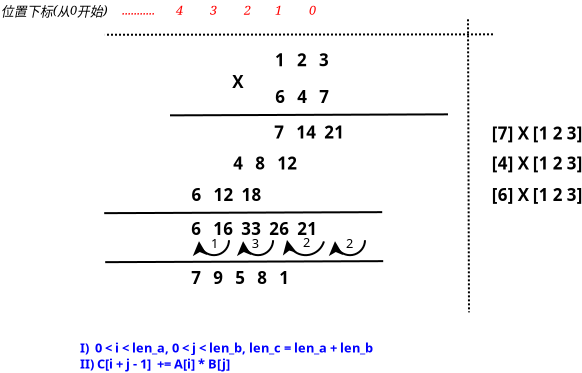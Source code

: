 <?xml version="1.0" encoding="UTF-8"?>
<dia:diagram xmlns:dia="http://www.lysator.liu.se/~alla/dia/">
  <dia:layer name="背景" visible="true" active="true">
    <dia:object type="Standard - Text" version="1" id="O0">
      <dia:attribute name="obj_pos">
        <dia:point val="16,4.141"/>
      </dia:attribute>
      <dia:attribute name="obj_bb">
        <dia:rectangle val="16,3.374;20.615,4.454"/>
      </dia:attribute>
      <dia:attribute name="text">
        <dia:composite type="text">
          <dia:attribute name="string">
            <dia:string>#1   2   3#</dia:string>
          </dia:attribute>
          <dia:attribute name="font">
            <dia:font family="Courier 10 Pitch" style="80" name="Courier"/>
          </dia:attribute>
          <dia:attribute name="height">
            <dia:real val="1.058"/>
          </dia:attribute>
          <dia:attribute name="pos">
            <dia:point val="16,4.141"/>
          </dia:attribute>
          <dia:attribute name="color">
            <dia:color val="#000000"/>
          </dia:attribute>
          <dia:attribute name="alignment">
            <dia:enum val="0"/>
          </dia:attribute>
        </dia:composite>
      </dia:attribute>
      <dia:attribute name="valign">
        <dia:enum val="3"/>
      </dia:attribute>
    </dia:object>
    <dia:object type="Standard - Text" version="1" id="O1">
      <dia:attribute name="obj_pos">
        <dia:point val="16.01,5.979"/>
      </dia:attribute>
      <dia:attribute name="obj_bb">
        <dia:rectangle val="16.01,5.211;20.625,6.292"/>
      </dia:attribute>
      <dia:attribute name="text">
        <dia:composite type="text">
          <dia:attribute name="string">
            <dia:string>#6   4   7#</dia:string>
          </dia:attribute>
          <dia:attribute name="font">
            <dia:font family="Courier 10 Pitch" style="80" name="Courier"/>
          </dia:attribute>
          <dia:attribute name="height">
            <dia:real val="1.058"/>
          </dia:attribute>
          <dia:attribute name="pos">
            <dia:point val="16.01,5.979"/>
          </dia:attribute>
          <dia:attribute name="color">
            <dia:color val="#000000"/>
          </dia:attribute>
          <dia:attribute name="alignment">
            <dia:enum val="0"/>
          </dia:attribute>
        </dia:composite>
      </dia:attribute>
      <dia:attribute name="valign">
        <dia:enum val="3"/>
      </dia:attribute>
    </dia:object>
    <dia:object type="Standard - Text" version="1" id="O2">
      <dia:attribute name="obj_pos">
        <dia:point val="13.86,5.232"/>
      </dia:attribute>
      <dia:attribute name="obj_bb">
        <dia:rectangle val="13.86,4.49;14.37,5.495"/>
      </dia:attribute>
      <dia:attribute name="text">
        <dia:composite type="text">
          <dia:attribute name="string">
            <dia:string>#X#</dia:string>
          </dia:attribute>
          <dia:attribute name="font">
            <dia:font family="Courier 10 Pitch" style="80" name="Courier"/>
          </dia:attribute>
          <dia:attribute name="height">
            <dia:real val="1.058"/>
          </dia:attribute>
          <dia:attribute name="pos">
            <dia:point val="13.86,5.232"/>
          </dia:attribute>
          <dia:attribute name="color">
            <dia:color val="#000000"/>
          </dia:attribute>
          <dia:attribute name="alignment">
            <dia:enum val="0"/>
          </dia:attribute>
        </dia:composite>
      </dia:attribute>
      <dia:attribute name="valign">
        <dia:enum val="3"/>
      </dia:attribute>
    </dia:object>
    <dia:object type="Standard - Line" version="0" id="O3">
      <dia:attribute name="obj_pos">
        <dia:point val="10.75,6.6"/>
      </dia:attribute>
      <dia:attribute name="obj_bb">
        <dia:rectangle val="10.7,6.5;24.7,6.65"/>
      </dia:attribute>
      <dia:attribute name="conn_endpoints">
        <dia:point val="10.75,6.6"/>
        <dia:point val="24.65,6.55"/>
      </dia:attribute>
      <dia:attribute name="numcp">
        <dia:int val="1"/>
      </dia:attribute>
    </dia:object>
    <dia:object type="Standard - Text" version="1" id="O4">
      <dia:attribute name="obj_pos">
        <dia:point val="15.96,7.762"/>
      </dia:attribute>
      <dia:attribute name="obj_bb">
        <dia:rectangle val="15.96,7.02;21.06,8.025"/>
      </dia:attribute>
      <dia:attribute name="text">
        <dia:composite type="text">
          <dia:attribute name="string">
            <dia:string>#7   14  21#</dia:string>
          </dia:attribute>
          <dia:attribute name="font">
            <dia:font family="Courier 10 Pitch" style="80" name="Courier"/>
          </dia:attribute>
          <dia:attribute name="height">
            <dia:real val="1.058"/>
          </dia:attribute>
          <dia:attribute name="pos">
            <dia:point val="15.96,7.762"/>
          </dia:attribute>
          <dia:attribute name="color">
            <dia:color val="#000000"/>
          </dia:attribute>
          <dia:attribute name="alignment">
            <dia:enum val="0"/>
          </dia:attribute>
        </dia:composite>
      </dia:attribute>
      <dia:attribute name="valign">
        <dia:enum val="3"/>
      </dia:attribute>
    </dia:object>
    <dia:object type="Standard - Text" version="1" id="O5">
      <dia:attribute name="obj_pos">
        <dia:point val="13.91,9.312"/>
      </dia:attribute>
      <dia:attribute name="obj_bb">
        <dia:rectangle val="13.91,8.57;19.01,9.575"/>
      </dia:attribute>
      <dia:attribute name="text">
        <dia:composite type="text">
          <dia:attribute name="string">
            <dia:string>#4   8   12#</dia:string>
          </dia:attribute>
          <dia:attribute name="font">
            <dia:font family="Courier 10 Pitch" style="80" name="Courier"/>
          </dia:attribute>
          <dia:attribute name="height">
            <dia:real val="1.058"/>
          </dia:attribute>
          <dia:attribute name="pos">
            <dia:point val="13.91,9.312"/>
          </dia:attribute>
          <dia:attribute name="color">
            <dia:color val="#000000"/>
          </dia:attribute>
          <dia:attribute name="alignment">
            <dia:enum val="0"/>
          </dia:attribute>
        </dia:composite>
      </dia:attribute>
      <dia:attribute name="valign">
        <dia:enum val="3"/>
      </dia:attribute>
    </dia:object>
    <dia:object type="Standard - Text" version="1" id="O6">
      <dia:attribute name="obj_pos">
        <dia:point val="11.82,10.883"/>
      </dia:attribute>
      <dia:attribute name="obj_bb">
        <dia:rectangle val="11.82,10.14;16.92,11.145"/>
      </dia:attribute>
      <dia:attribute name="text">
        <dia:composite type="text">
          <dia:attribute name="string">
            <dia:string>#6   12  18#</dia:string>
          </dia:attribute>
          <dia:attribute name="font">
            <dia:font family="Courier 10 Pitch" style="80" name="Courier"/>
          </dia:attribute>
          <dia:attribute name="height">
            <dia:real val="1.058"/>
          </dia:attribute>
          <dia:attribute name="pos">
            <dia:point val="11.82,10.883"/>
          </dia:attribute>
          <dia:attribute name="color">
            <dia:color val="#000000"/>
          </dia:attribute>
          <dia:attribute name="alignment">
            <dia:enum val="0"/>
          </dia:attribute>
        </dia:composite>
      </dia:attribute>
      <dia:attribute name="valign">
        <dia:enum val="3"/>
      </dia:attribute>
    </dia:object>
    <dia:object type="Standard - Line" version="0" id="O7">
      <dia:attribute name="obj_pos">
        <dia:point val="7.46,11.49"/>
      </dia:attribute>
      <dia:attribute name="obj_bb">
        <dia:rectangle val="7.41,11.39;21.41,11.54"/>
      </dia:attribute>
      <dia:attribute name="conn_endpoints">
        <dia:point val="7.46,11.49"/>
        <dia:point val="21.36,11.44"/>
      </dia:attribute>
      <dia:attribute name="numcp">
        <dia:int val="1"/>
      </dia:attribute>
    </dia:object>
    <dia:object type="Standard - Text" version="1" id="O8">
      <dia:attribute name="obj_pos">
        <dia:point val="11.81,12.582"/>
      </dia:attribute>
      <dia:attribute name="obj_bb">
        <dia:rectangle val="11.81,11.84;22.01,12.845"/>
      </dia:attribute>
      <dia:attribute name="text">
        <dia:composite type="text">
          <dia:attribute name="string">
            <dia:string>#6   16  33  26  21  #</dia:string>
          </dia:attribute>
          <dia:attribute name="font">
            <dia:font family="Courier 10 Pitch" style="80" name="Courier"/>
          </dia:attribute>
          <dia:attribute name="height">
            <dia:real val="1.058"/>
          </dia:attribute>
          <dia:attribute name="pos">
            <dia:point val="11.81,12.582"/>
          </dia:attribute>
          <dia:attribute name="color">
            <dia:color val="#000000"/>
          </dia:attribute>
          <dia:attribute name="alignment">
            <dia:enum val="0"/>
          </dia:attribute>
        </dia:composite>
      </dia:attribute>
      <dia:attribute name="valign">
        <dia:enum val="3"/>
      </dia:attribute>
    </dia:object>
    <dia:object type="Standard - Line" version="0" id="O9">
      <dia:attribute name="obj_pos">
        <dia:point val="7.51,13.94"/>
      </dia:attribute>
      <dia:attribute name="obj_bb">
        <dia:rectangle val="7.46,13.84;21.46,13.99"/>
      </dia:attribute>
      <dia:attribute name="conn_endpoints">
        <dia:point val="7.51,13.94"/>
        <dia:point val="21.41,13.89"/>
      </dia:attribute>
      <dia:attribute name="numcp">
        <dia:int val="1"/>
      </dia:attribute>
    </dia:object>
    <dia:object type="Standard - Text" version="1" id="O10">
      <dia:attribute name="obj_pos">
        <dia:point val="11.81,15.033"/>
      </dia:attribute>
      <dia:attribute name="obj_bb">
        <dia:rectangle val="11.81,14.265;21.525,15.345"/>
      </dia:attribute>
      <dia:attribute name="text">
        <dia:composite type="text">
          <dia:attribute name="string">
            <dia:string>#7   9   5   8   1  #</dia:string>
          </dia:attribute>
          <dia:attribute name="font">
            <dia:font family="Courier 10 Pitch" style="80" name="Courier"/>
          </dia:attribute>
          <dia:attribute name="height">
            <dia:real val="1.058"/>
          </dia:attribute>
          <dia:attribute name="pos">
            <dia:point val="11.81,15.033"/>
          </dia:attribute>
          <dia:attribute name="color">
            <dia:color val="#000000"/>
          </dia:attribute>
          <dia:attribute name="alignment">
            <dia:enum val="0"/>
          </dia:attribute>
        </dia:composite>
      </dia:attribute>
      <dia:attribute name="valign">
        <dia:enum val="3"/>
      </dia:attribute>
    </dia:object>
    <dia:object type="Standard - Text" version="1" id="O11">
      <dia:attribute name="obj_pos">
        <dia:point val="26.843,7.812"/>
      </dia:attribute>
      <dia:attribute name="obj_bb">
        <dia:rectangle val="26.843,7.07;33.472,8.075"/>
      </dia:attribute>
      <dia:attribute name="text">
        <dia:composite type="text">
          <dia:attribute name="string">
            <dia:string>#[7] X [1 2 3]#</dia:string>
          </dia:attribute>
          <dia:attribute name="font">
            <dia:font family="Courier 10 Pitch" style="80" name="Courier"/>
          </dia:attribute>
          <dia:attribute name="height">
            <dia:real val="1.058"/>
          </dia:attribute>
          <dia:attribute name="pos">
            <dia:point val="26.843,7.812"/>
          </dia:attribute>
          <dia:attribute name="color">
            <dia:color val="#000000"/>
          </dia:attribute>
          <dia:attribute name="alignment">
            <dia:enum val="0"/>
          </dia:attribute>
        </dia:composite>
      </dia:attribute>
      <dia:attribute name="valign">
        <dia:enum val="3"/>
      </dia:attribute>
    </dia:object>
    <dia:object type="Standard - Text" version="1" id="O12">
      <dia:attribute name="obj_pos">
        <dia:point val="26.843,9.312"/>
      </dia:attribute>
      <dia:attribute name="obj_bb">
        <dia:rectangle val="26.843,8.545;33.498,9.625"/>
      </dia:attribute>
      <dia:attribute name="text">
        <dia:composite type="text">
          <dia:attribute name="string">
            <dia:string>#[4] X [1 2 3]#</dia:string>
          </dia:attribute>
          <dia:attribute name="font">
            <dia:font family="Courier 10 Pitch" style="80" name="Courier"/>
          </dia:attribute>
          <dia:attribute name="height">
            <dia:real val="1.058"/>
          </dia:attribute>
          <dia:attribute name="pos">
            <dia:point val="26.843,9.312"/>
          </dia:attribute>
          <dia:attribute name="color">
            <dia:color val="#000000"/>
          </dia:attribute>
          <dia:attribute name="alignment">
            <dia:enum val="0"/>
          </dia:attribute>
        </dia:composite>
      </dia:attribute>
      <dia:attribute name="valign">
        <dia:enum val="3"/>
      </dia:attribute>
    </dia:object>
    <dia:object type="Standard - Text" version="1" id="O13">
      <dia:attribute name="obj_pos">
        <dia:point val="26.843,10.883"/>
      </dia:attribute>
      <dia:attribute name="obj_bb">
        <dia:rectangle val="26.843,10.115;33.498,11.195"/>
      </dia:attribute>
      <dia:attribute name="text">
        <dia:composite type="text">
          <dia:attribute name="string">
            <dia:string>#[6] X [1 2 3]#</dia:string>
          </dia:attribute>
          <dia:attribute name="font">
            <dia:font family="Courier 10 Pitch" style="80" name="Courier"/>
          </dia:attribute>
          <dia:attribute name="height">
            <dia:real val="1.058"/>
          </dia:attribute>
          <dia:attribute name="pos">
            <dia:point val="26.843,10.883"/>
          </dia:attribute>
          <dia:attribute name="color">
            <dia:color val="#000000"/>
          </dia:attribute>
          <dia:attribute name="alignment">
            <dia:enum val="0"/>
          </dia:attribute>
        </dia:composite>
      </dia:attribute>
      <dia:attribute name="valign">
        <dia:enum val="3"/>
      </dia:attribute>
    </dia:object>
    <dia:object type="Standard - Line" version="0" id="O14">
      <dia:attribute name="obj_pos">
        <dia:point val="25.65,1.8"/>
      </dia:attribute>
      <dia:attribute name="obj_bb">
        <dia:rectangle val="25.6,1.75;25.75,16.5"/>
      </dia:attribute>
      <dia:attribute name="conn_endpoints">
        <dia:point val="25.65,1.8"/>
        <dia:point val="25.7,16.45"/>
      </dia:attribute>
      <dia:attribute name="numcp">
        <dia:int val="1"/>
      </dia:attribute>
      <dia:attribute name="line_style">
        <dia:enum val="4"/>
      </dia:attribute>
    </dia:object>
    <dia:object type="Standard - Arc" version="0" id="O15">
      <dia:attribute name="obj_pos">
        <dia:point val="20.5,12.842"/>
      </dia:attribute>
      <dia:attribute name="obj_bb">
        <dia:rectangle val="18.689,12.79;20.552,13.64"/>
      </dia:attribute>
      <dia:attribute name="conn_endpoints">
        <dia:point val="20.5,12.842"/>
        <dia:point val="19,12.892"/>
      </dia:attribute>
      <dia:attribute name="curve_distance">
        <dia:real val="-0.724"/>
      </dia:attribute>
      <dia:attribute name="end_arrow">
        <dia:enum val="22"/>
      </dia:attribute>
      <dia:attribute name="end_arrow_length">
        <dia:real val="0.5"/>
      </dia:attribute>
      <dia:attribute name="end_arrow_width">
        <dia:real val="0.5"/>
      </dia:attribute>
    </dia:object>
    <dia:object type="Standard - Arc" version="0" id="O16">
      <dia:attribute name="obj_pos">
        <dia:point val="18.447,12.903"/>
      </dia:attribute>
      <dia:attribute name="obj_bb">
        <dia:rectangle val="16.392,12.778;18.499,13.64"/>
      </dia:attribute>
      <dia:attribute name="conn_endpoints">
        <dia:point val="18.447,12.903"/>
        <dia:point val="16.6,12.83"/>
      </dia:attribute>
      <dia:attribute name="curve_distance">
        <dia:real val="-0.724"/>
      </dia:attribute>
      <dia:attribute name="end_arrow">
        <dia:enum val="22"/>
      </dia:attribute>
      <dia:attribute name="end_arrow_length">
        <dia:real val="0.5"/>
      </dia:attribute>
      <dia:attribute name="end_arrow_width">
        <dia:real val="0.5"/>
      </dia:attribute>
    </dia:object>
    <dia:object type="Standard - Arc" version="0" id="O17">
      <dia:attribute name="obj_pos">
        <dia:point val="15.905,12.842"/>
      </dia:attribute>
      <dia:attribute name="obj_bb">
        <dia:rectangle val="14.095,12.79;15.957,13.64"/>
      </dia:attribute>
      <dia:attribute name="conn_endpoints">
        <dia:point val="15.905,12.842"/>
        <dia:point val="14.405,12.892"/>
      </dia:attribute>
      <dia:attribute name="curve_distance">
        <dia:real val="-0.724"/>
      </dia:attribute>
      <dia:attribute name="end_arrow">
        <dia:enum val="22"/>
      </dia:attribute>
      <dia:attribute name="end_arrow_length">
        <dia:real val="0.5"/>
      </dia:attribute>
      <dia:attribute name="end_arrow_width">
        <dia:real val="0.5"/>
      </dia:attribute>
    </dia:object>
    <dia:object type="Standard - Arc" version="0" id="O18">
      <dia:attribute name="obj_pos">
        <dia:point val="13.7,12.842"/>
      </dia:attribute>
      <dia:attribute name="obj_bb">
        <dia:rectangle val="11.89,12.79;13.752,13.64"/>
      </dia:attribute>
      <dia:attribute name="conn_endpoints">
        <dia:point val="13.7,12.842"/>
        <dia:point val="12.2,12.892"/>
      </dia:attribute>
      <dia:attribute name="curve_distance">
        <dia:real val="-0.724"/>
      </dia:attribute>
      <dia:attribute name="end_arrow">
        <dia:enum val="22"/>
      </dia:attribute>
      <dia:attribute name="end_arrow_length">
        <dia:real val="0.5"/>
      </dia:attribute>
      <dia:attribute name="end_arrow_width">
        <dia:real val="0.5"/>
      </dia:attribute>
    </dia:object>
    <dia:object type="Standard - Text" version="1" id="O19">
      <dia:attribute name="obj_pos">
        <dia:point val="19.55,13.228"/>
      </dia:attribute>
      <dia:attribute name="obj_bb">
        <dia:rectangle val="19.55,12.61;19.935,13.418"/>
      </dia:attribute>
      <dia:attribute name="text">
        <dia:composite type="text">
          <dia:attribute name="string">
            <dia:string>#2#</dia:string>
          </dia:attribute>
          <dia:attribute name="font">
            <dia:font family="sans" style="0" name="Helvetica"/>
          </dia:attribute>
          <dia:attribute name="height">
            <dia:real val="0.8"/>
          </dia:attribute>
          <dia:attribute name="pos">
            <dia:point val="19.55,13.228"/>
          </dia:attribute>
          <dia:attribute name="color">
            <dia:color val="#000000"/>
          </dia:attribute>
          <dia:attribute name="alignment">
            <dia:enum val="0"/>
          </dia:attribute>
        </dia:composite>
      </dia:attribute>
      <dia:attribute name="valign">
        <dia:enum val="3"/>
      </dia:attribute>
    </dia:object>
    <dia:object type="Standard - Text" version="1" id="O20">
      <dia:attribute name="obj_pos">
        <dia:point val="17.395,13.188"/>
      </dia:attribute>
      <dia:attribute name="obj_bb">
        <dia:rectangle val="17.395,12.57;17.78,13.377"/>
      </dia:attribute>
      <dia:attribute name="text">
        <dia:composite type="text">
          <dia:attribute name="string">
            <dia:string>#2#</dia:string>
          </dia:attribute>
          <dia:attribute name="font">
            <dia:font family="sans" style="0" name="Helvetica"/>
          </dia:attribute>
          <dia:attribute name="height">
            <dia:real val="0.8"/>
          </dia:attribute>
          <dia:attribute name="pos">
            <dia:point val="17.395,13.188"/>
          </dia:attribute>
          <dia:attribute name="color">
            <dia:color val="#000000"/>
          </dia:attribute>
          <dia:attribute name="alignment">
            <dia:enum val="0"/>
          </dia:attribute>
        </dia:composite>
      </dia:attribute>
      <dia:attribute name="valign">
        <dia:enum val="3"/>
      </dia:attribute>
    </dia:object>
    <dia:object type="Standard - Text" version="1" id="O21">
      <dia:attribute name="obj_pos">
        <dia:point val="14.84,13.228"/>
      </dia:attribute>
      <dia:attribute name="obj_bb">
        <dia:rectangle val="14.84,12.61;15.225,13.418"/>
      </dia:attribute>
      <dia:attribute name="text">
        <dia:composite type="text">
          <dia:attribute name="string">
            <dia:string>#3#</dia:string>
          </dia:attribute>
          <dia:attribute name="font">
            <dia:font family="sans" style="0" name="Helvetica"/>
          </dia:attribute>
          <dia:attribute name="height">
            <dia:real val="0.8"/>
          </dia:attribute>
          <dia:attribute name="pos">
            <dia:point val="14.84,13.228"/>
          </dia:attribute>
          <dia:attribute name="color">
            <dia:color val="#000000"/>
          </dia:attribute>
          <dia:attribute name="alignment">
            <dia:enum val="0"/>
          </dia:attribute>
        </dia:composite>
      </dia:attribute>
      <dia:attribute name="valign">
        <dia:enum val="3"/>
      </dia:attribute>
    </dia:object>
    <dia:object type="Standard - Text" version="1" id="O22">
      <dia:attribute name="obj_pos">
        <dia:point val="12.8,13.228"/>
      </dia:attribute>
      <dia:attribute name="obj_bb">
        <dia:rectangle val="12.8,12.61;13.185,13.418"/>
      </dia:attribute>
      <dia:attribute name="text">
        <dia:composite type="text">
          <dia:attribute name="string">
            <dia:string>#1#</dia:string>
          </dia:attribute>
          <dia:attribute name="font">
            <dia:font family="sans" style="0" name="Helvetica"/>
          </dia:attribute>
          <dia:attribute name="height">
            <dia:real val="0.8"/>
          </dia:attribute>
          <dia:attribute name="pos">
            <dia:point val="12.8,13.228"/>
          </dia:attribute>
          <dia:attribute name="color">
            <dia:color val="#000000"/>
          </dia:attribute>
          <dia:attribute name="alignment">
            <dia:enum val="0"/>
          </dia:attribute>
        </dia:composite>
      </dia:attribute>
      <dia:attribute name="valign">
        <dia:enum val="3"/>
      </dia:attribute>
    </dia:object>
    <dia:object type="Standard - Line" version="0" id="O23">
      <dia:attribute name="obj_pos">
        <dia:point val="26.9,2.55"/>
      </dia:attribute>
      <dia:attribute name="obj_bb">
        <dia:rectangle val="7.445,2.5;26.95,2.62"/>
      </dia:attribute>
      <dia:attribute name="conn_endpoints">
        <dia:point val="26.9,2.55"/>
        <dia:point val="7.495,2.57"/>
      </dia:attribute>
      <dia:attribute name="numcp">
        <dia:int val="1"/>
      </dia:attribute>
      <dia:attribute name="line_style">
        <dia:enum val="4"/>
      </dia:attribute>
    </dia:object>
    <dia:object type="Standard - Text" version="1" id="O24">
      <dia:attribute name="obj_pos">
        <dia:point val="8.35,1.575"/>
      </dia:attribute>
      <dia:attribute name="obj_bb">
        <dia:rectangle val="8.35,0.958;20.67,1.765"/>
      </dia:attribute>
      <dia:attribute name="text">
        <dia:composite type="text">
          <dia:attribute name="string">
            <dia:string>#...........       4         3         2        1         0 #</dia:string>
          </dia:attribute>
          <dia:attribute name="font">
            <dia:font family="serif" style="8" name="Times-Italic"/>
          </dia:attribute>
          <dia:attribute name="height">
            <dia:real val="0.8"/>
          </dia:attribute>
          <dia:attribute name="pos">
            <dia:point val="8.35,1.575"/>
          </dia:attribute>
          <dia:attribute name="color">
            <dia:color val="#ff0000"/>
          </dia:attribute>
          <dia:attribute name="alignment">
            <dia:enum val="0"/>
          </dia:attribute>
        </dia:composite>
      </dia:attribute>
      <dia:attribute name="valign">
        <dia:enum val="3"/>
      </dia:attribute>
    </dia:object>
    <dia:object type="Standard - Text" version="1" id="O25">
      <dia:attribute name="obj_pos">
        <dia:point val="2.3,1.625"/>
      </dia:attribute>
      <dia:attribute name="obj_bb">
        <dia:rectangle val="2.3,1.008;7.55,1.815"/>
      </dia:attribute>
      <dia:attribute name="text">
        <dia:composite type="text">
          <dia:attribute name="string">
            <dia:string>#位置下标(从0开始)#</dia:string>
          </dia:attribute>
          <dia:attribute name="font">
            <dia:font family="serif" style="8" name="Times-Italic"/>
          </dia:attribute>
          <dia:attribute name="height">
            <dia:real val="0.8"/>
          </dia:attribute>
          <dia:attribute name="pos">
            <dia:point val="2.3,1.625"/>
          </dia:attribute>
          <dia:attribute name="color">
            <dia:color val="#000000"/>
          </dia:attribute>
          <dia:attribute name="alignment">
            <dia:enum val="0"/>
          </dia:attribute>
        </dia:composite>
      </dia:attribute>
      <dia:attribute name="valign">
        <dia:enum val="3"/>
      </dia:attribute>
    </dia:object>
    <dia:object type="Standard - Text" version="1" id="O26">
      <dia:attribute name="obj_pos">
        <dia:point val="6.25,18.457"/>
      </dia:attribute>
      <dia:attribute name="obj_bb">
        <dia:rectangle val="6.25,17.898;27.425,19.457"/>
      </dia:attribute>
      <dia:attribute name="text">
        <dia:composite type="text">
          <dia:attribute name="string">
            <dia:string>#I)  0 &lt; i &lt; len_a, 0 &lt; j &lt; len_b, len_c = len_a + len_b
II) C[i + j - 1]  += A[i] * B[j]#</dia:string>
          </dia:attribute>
          <dia:attribute name="font">
            <dia:font family="Courier 10 Pitch" style="80" name="Courier"/>
          </dia:attribute>
          <dia:attribute name="height">
            <dia:real val="0.8"/>
          </dia:attribute>
          <dia:attribute name="pos">
            <dia:point val="6.25,18.457"/>
          </dia:attribute>
          <dia:attribute name="color">
            <dia:color val="#0000ff"/>
          </dia:attribute>
          <dia:attribute name="alignment">
            <dia:enum val="0"/>
          </dia:attribute>
        </dia:composite>
      </dia:attribute>
      <dia:attribute name="valign">
        <dia:enum val="3"/>
      </dia:attribute>
    </dia:object>
  </dia:layer>
</dia:diagram>
